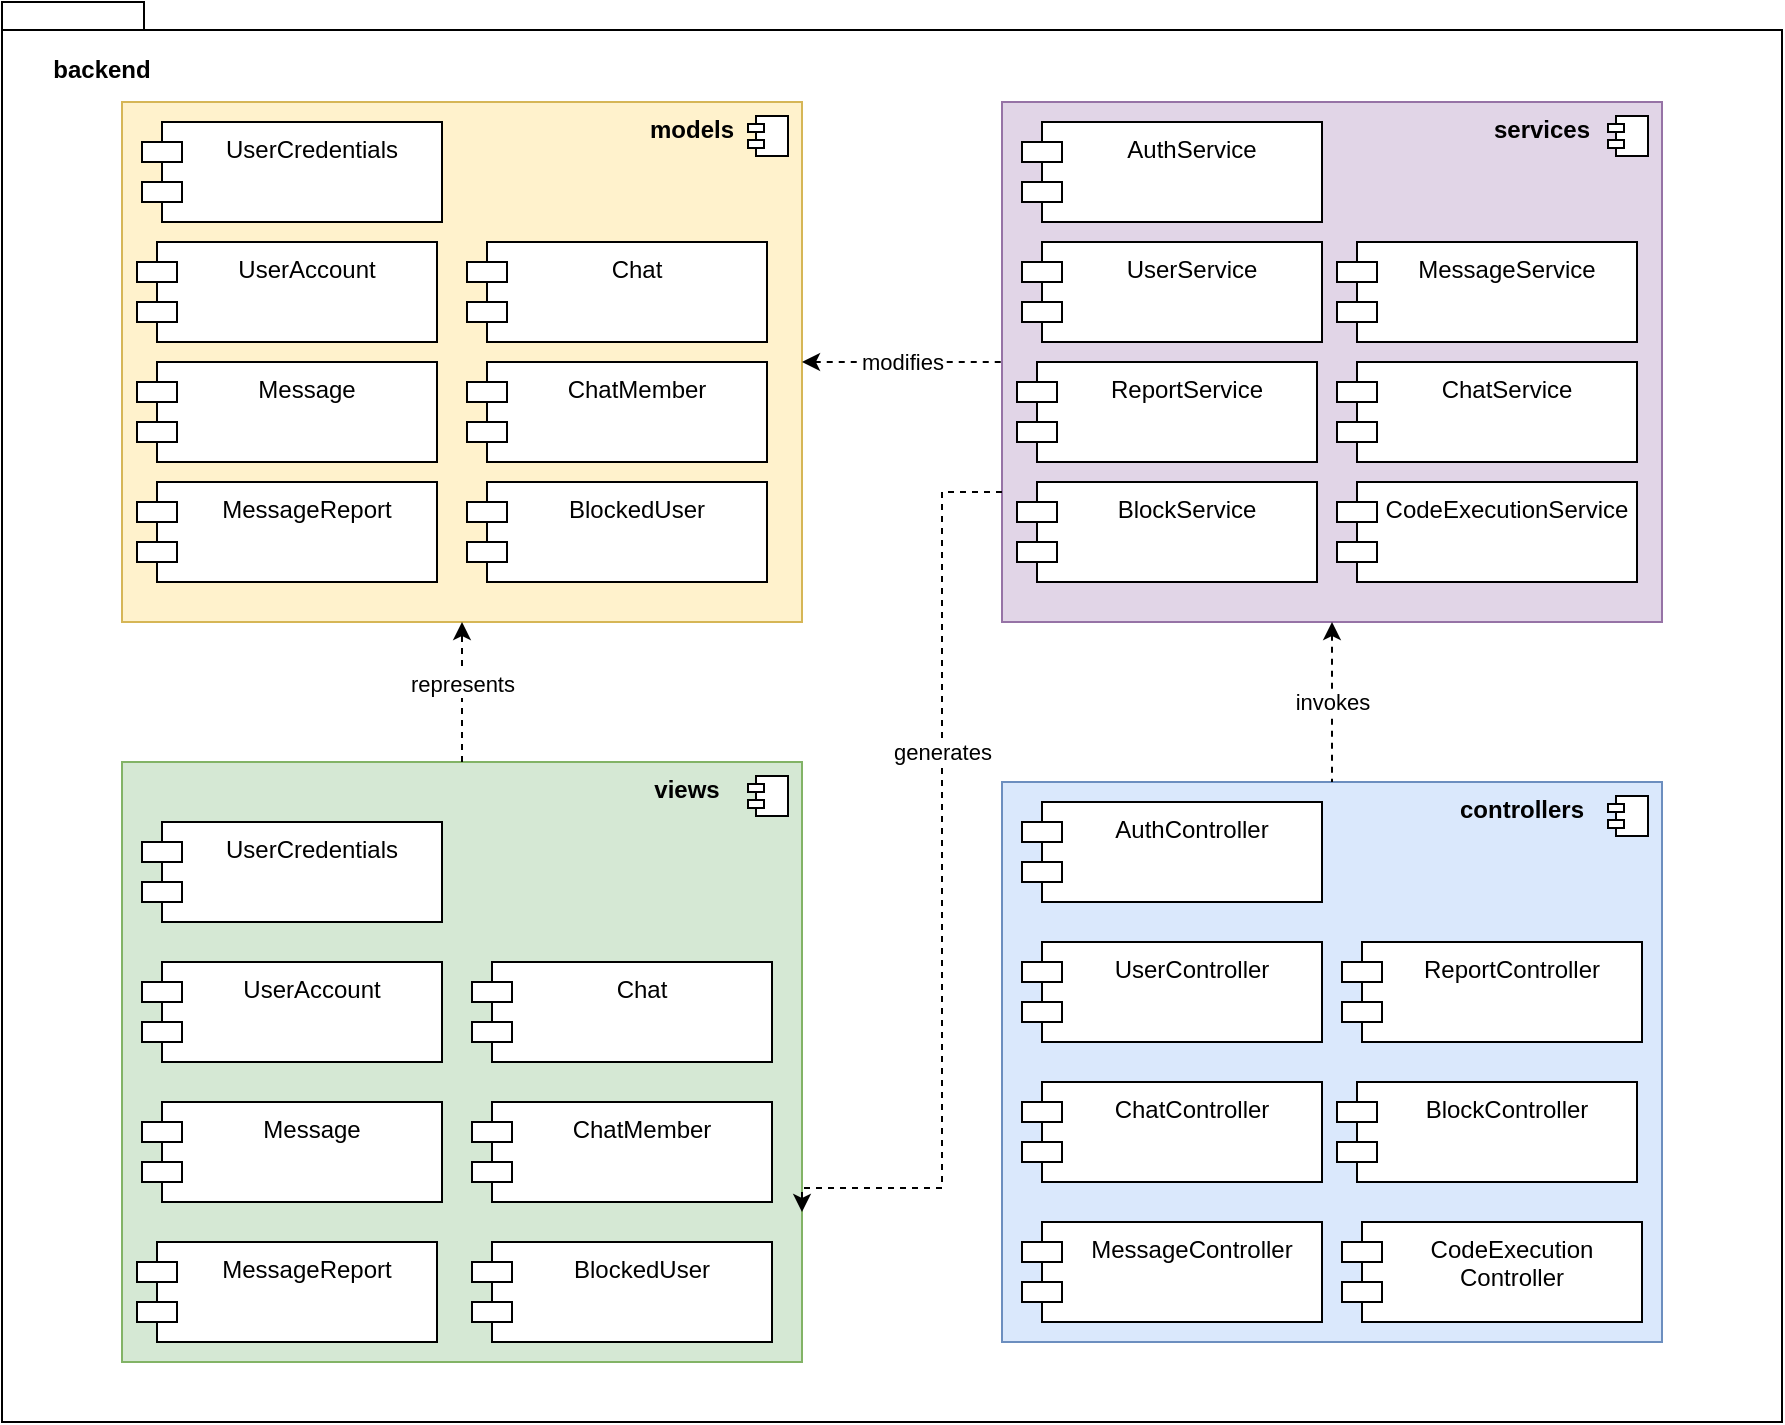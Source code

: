 <mxfile version="15.4.0" type="device"><diagram id="eWZXcK7BGuX2_y1_zWy6" name="Page-1"><mxGraphModel dx="2724" dy="592" grid="1" gridSize="10" guides="1" tooltips="1" connect="1" arrows="1" fold="1" page="1" pageScale="1" pageWidth="850" pageHeight="1100" math="0" shadow="0"><root><mxCell id="0"/><mxCell id="1" parent="0"/><mxCell id="hHokXTPhdIgllp4ShLFN-1" value="" style="shape=folder;fontStyle=1;spacingTop=10;tabWidth=40;tabHeight=14;tabPosition=left;html=1;" parent="1" vertex="1"><mxGeometry x="-1580" y="270" width="890" height="710" as="geometry"/></mxCell><mxCell id="hHokXTPhdIgllp4ShLFN-4" value="backend" style="text;align=center;fontStyle=1;verticalAlign=middle;spacingLeft=3;spacingRight=3;strokeColor=none;rotatable=0;points=[[0,0.5],[1,0.5]];portConstraint=eastwest;" parent="1" vertex="1"><mxGeometry x="-1570" y="290" width="80" height="26" as="geometry"/></mxCell><mxCell id="hHokXTPhdIgllp4ShLFN-5" value="" style="html=1;dropTarget=0;fillColor=#fff2cc;strokeColor=#d6b656;" parent="1" vertex="1"><mxGeometry x="-1520" y="320" width="340" height="260" as="geometry"/></mxCell><mxCell id="hHokXTPhdIgllp4ShLFN-6" value="" style="shape=module;jettyWidth=8;jettyHeight=4;" parent="hHokXTPhdIgllp4ShLFN-5" vertex="1"><mxGeometry x="1" width="20" height="20" relative="1" as="geometry"><mxPoint x="-27" y="7" as="offset"/></mxGeometry></mxCell><mxCell id="hHokXTPhdIgllp4ShLFN-9" value="" style="html=1;dropTarget=0;fillColor=#dae8fc;strokeColor=#6c8ebf;" parent="1" vertex="1"><mxGeometry x="-1080" y="660" width="330" height="280" as="geometry"/></mxCell><mxCell id="hHokXTPhdIgllp4ShLFN-10" value="" style="shape=module;jettyWidth=8;jettyHeight=4;" parent="hHokXTPhdIgllp4ShLFN-9" vertex="1"><mxGeometry x="1" width="20" height="20" relative="1" as="geometry"><mxPoint x="-27" y="7" as="offset"/></mxGeometry></mxCell><mxCell id="hHokXTPhdIgllp4ShLFN-11" value="" style="html=1;dropTarget=0;fillColor=#e1d5e7;strokeColor=#9673a6;" parent="1" vertex="1"><mxGeometry x="-1080" y="320" width="330" height="260" as="geometry"/></mxCell><mxCell id="hHokXTPhdIgllp4ShLFN-12" value="" style="shape=module;jettyWidth=8;jettyHeight=4;" parent="hHokXTPhdIgllp4ShLFN-11" vertex="1"><mxGeometry x="1" width="20" height="20" relative="1" as="geometry"><mxPoint x="-27" y="7" as="offset"/></mxGeometry></mxCell><mxCell id="hHokXTPhdIgllp4ShLFN-13" value="UserCredentials" style="shape=module;align=left;spacingLeft=20;align=center;verticalAlign=top;" parent="1" vertex="1"><mxGeometry x="-1510" y="330" width="150" height="50" as="geometry"/></mxCell><mxCell id="hHokXTPhdIgllp4ShLFN-16" value="UserAccount" style="shape=module;align=left;spacingLeft=20;align=center;verticalAlign=top;" parent="1" vertex="1"><mxGeometry x="-1512.5" y="390" width="150" height="50" as="geometry"/></mxCell><mxCell id="hHokXTPhdIgllp4ShLFN-17" value="models" style="text;align=center;fontStyle=1;verticalAlign=middle;spacingLeft=3;spacingRight=3;strokeColor=none;rotatable=0;points=[[0,0.5],[1,0.5]];portConstraint=eastwest;" parent="1" vertex="1"><mxGeometry x="-1275" y="320" width="80" height="26" as="geometry"/></mxCell><mxCell id="hHokXTPhdIgllp4ShLFN-18" value="Message" style="shape=module;align=left;spacingLeft=20;align=center;verticalAlign=top;" parent="1" vertex="1"><mxGeometry x="-1512.5" y="450" width="150" height="50" as="geometry"/></mxCell><mxCell id="hHokXTPhdIgllp4ShLFN-19" value="Chat" style="shape=module;align=left;spacingLeft=20;align=center;verticalAlign=top;" parent="1" vertex="1"><mxGeometry x="-1347.5" y="390" width="150" height="50" as="geometry"/></mxCell><mxCell id="hHokXTPhdIgllp4ShLFN-20" value="ChatMember" style="shape=module;align=left;spacingLeft=20;align=center;verticalAlign=top;" parent="1" vertex="1"><mxGeometry x="-1347.5" y="450" width="150" height="50" as="geometry"/></mxCell><mxCell id="hHokXTPhdIgllp4ShLFN-21" value="MessageReport" style="shape=module;align=left;spacingLeft=20;align=center;verticalAlign=top;" parent="1" vertex="1"><mxGeometry x="-1512.5" y="510" width="150" height="50" as="geometry"/></mxCell><mxCell id="hHokXTPhdIgllp4ShLFN-22" value="BlockedUser" style="shape=module;align=left;spacingLeft=20;align=center;verticalAlign=top;" parent="1" vertex="1"><mxGeometry x="-1347.5" y="510" width="150" height="50" as="geometry"/></mxCell><mxCell id="hHokXTPhdIgllp4ShLFN-24" value="services" style="text;align=center;fontStyle=1;verticalAlign=middle;spacingLeft=3;spacingRight=3;strokeColor=none;rotatable=0;points=[[0,0.5],[1,0.5]];portConstraint=eastwest;" parent="1" vertex="1"><mxGeometry x="-850" y="320" width="80" height="26" as="geometry"/></mxCell><mxCell id="hHokXTPhdIgllp4ShLFN-25" value="AuthService" style="shape=module;align=left;spacingLeft=20;align=center;verticalAlign=top;" parent="1" vertex="1"><mxGeometry x="-1070" y="330" width="150" height="50" as="geometry"/></mxCell><mxCell id="hHokXTPhdIgllp4ShLFN-27" value="ChatService" style="shape=module;align=left;spacingLeft=20;align=center;verticalAlign=top;" parent="1" vertex="1"><mxGeometry x="-912.5" y="450" width="150" height="50" as="geometry"/></mxCell><mxCell id="hHokXTPhdIgllp4ShLFN-29" value="ReportService" style="shape=module;align=left;spacingLeft=20;align=center;verticalAlign=top;" parent="1" vertex="1"><mxGeometry x="-1072.5" y="450" width="150" height="50" as="geometry"/></mxCell><mxCell id="hHokXTPhdIgllp4ShLFN-30" value="CodeExecutionService" style="shape=module;align=left;spacingLeft=20;align=center;verticalAlign=top;" parent="1" vertex="1"><mxGeometry x="-912.5" y="510" width="150" height="50" as="geometry"/></mxCell><mxCell id="hHokXTPhdIgllp4ShLFN-31" value="UserService" style="shape=module;align=left;spacingLeft=20;align=center;verticalAlign=top;" parent="1" vertex="1"><mxGeometry x="-1070" y="390" width="150" height="50" as="geometry"/></mxCell><mxCell id="hHokXTPhdIgllp4ShLFN-32" value="MessageService" style="shape=module;align=left;spacingLeft=20;align=center;verticalAlign=top;" parent="1" vertex="1"><mxGeometry x="-912.5" y="390" width="150" height="50" as="geometry"/></mxCell><mxCell id="hHokXTPhdIgllp4ShLFN-33" value="" style="html=1;dropTarget=0;fillColor=#d5e8d4;strokeColor=#82b366;" parent="1" vertex="1"><mxGeometry x="-1520" y="650" width="340" height="300" as="geometry"/></mxCell><mxCell id="hHokXTPhdIgllp4ShLFN-34" value="" style="shape=module;jettyWidth=8;jettyHeight=4;" parent="hHokXTPhdIgllp4ShLFN-33" vertex="1"><mxGeometry x="1" width="20" height="20" relative="1" as="geometry"><mxPoint x="-27" y="7" as="offset"/></mxGeometry></mxCell><mxCell id="hHokXTPhdIgllp4ShLFN-35" value="views" style="text;align=center;fontStyle=1;verticalAlign=middle;spacingLeft=3;spacingRight=3;strokeColor=none;rotatable=0;points=[[0,0.5],[1,0.5]];portConstraint=eastwest;" parent="1" vertex="1"><mxGeometry x="-1277.5" y="650" width="80" height="26" as="geometry"/></mxCell><mxCell id="hHokXTPhdIgllp4ShLFN-36" value="UserCredentials" style="shape=module;align=left;spacingLeft=20;align=center;verticalAlign=top;" parent="1" vertex="1"><mxGeometry x="-1510" y="680" width="150" height="50" as="geometry"/></mxCell><mxCell id="hHokXTPhdIgllp4ShLFN-37" value="UserAccount" style="shape=module;align=left;spacingLeft=20;align=center;verticalAlign=top;" parent="1" vertex="1"><mxGeometry x="-1510" y="750" width="150" height="50" as="geometry"/></mxCell><mxCell id="hHokXTPhdIgllp4ShLFN-38" value="Message" style="shape=module;align=left;spacingLeft=20;align=center;verticalAlign=top;" parent="1" vertex="1"><mxGeometry x="-1510" y="820" width="150" height="50" as="geometry"/></mxCell><mxCell id="hHokXTPhdIgllp4ShLFN-39" value="ChatMember" style="shape=module;align=left;spacingLeft=20;align=center;verticalAlign=top;" parent="1" vertex="1"><mxGeometry x="-1345" y="820" width="150" height="50" as="geometry"/></mxCell><mxCell id="hHokXTPhdIgllp4ShLFN-40" value="MessageReport" style="shape=module;align=left;spacingLeft=20;align=center;verticalAlign=top;" parent="1" vertex="1"><mxGeometry x="-1512.5" y="890" width="150" height="50" as="geometry"/></mxCell><mxCell id="hHokXTPhdIgllp4ShLFN-43" value="Chat" style="shape=module;align=left;spacingLeft=20;align=center;verticalAlign=top;" parent="1" vertex="1"><mxGeometry x="-1345" y="750" width="150" height="50" as="geometry"/></mxCell><mxCell id="hHokXTPhdIgllp4ShLFN-45" value="BlockedUser" style="shape=module;align=left;spacingLeft=20;align=center;verticalAlign=top;" parent="1" vertex="1"><mxGeometry x="-1345" y="890" width="150" height="50" as="geometry"/></mxCell><mxCell id="hHokXTPhdIgllp4ShLFN-46" value="AuthController" style="shape=module;align=left;spacingLeft=20;align=center;verticalAlign=top;" parent="1" vertex="1"><mxGeometry x="-1070" y="670" width="150" height="50" as="geometry"/></mxCell><mxCell id="hHokXTPhdIgllp4ShLFN-47" value="controllers" style="text;align=center;fontStyle=1;verticalAlign=middle;spacingLeft=3;spacingRight=3;strokeColor=none;rotatable=0;points=[[0,0.5],[1,0.5]];portConstraint=eastwest;" parent="1" vertex="1"><mxGeometry x="-860" y="660" width="80" height="26" as="geometry"/></mxCell><mxCell id="hHokXTPhdIgllp4ShLFN-49" value="ChatController" style="shape=module;align=left;spacingLeft=20;align=center;verticalAlign=top;" parent="1" vertex="1"><mxGeometry x="-1070" y="810" width="150" height="50" as="geometry"/></mxCell><mxCell id="hHokXTPhdIgllp4ShLFN-50" value="MessageController" style="shape=module;align=left;spacingLeft=20;align=center;verticalAlign=top;" parent="1" vertex="1"><mxGeometry x="-1070" y="880" width="150" height="50" as="geometry"/></mxCell><mxCell id="hHokXTPhdIgllp4ShLFN-51" value="ReportController" style="shape=module;align=left;spacingLeft=20;align=center;verticalAlign=top;" parent="1" vertex="1"><mxGeometry x="-910" y="740" width="150" height="50" as="geometry"/></mxCell><mxCell id="hHokXTPhdIgllp4ShLFN-52" value="UserController" style="shape=module;align=left;spacingLeft=20;align=center;verticalAlign=top;" parent="1" vertex="1"><mxGeometry x="-1070" y="740" width="150" height="50" as="geometry"/></mxCell><mxCell id="hHokXTPhdIgllp4ShLFN-53" value="CodeExecution&#10;Controller" style="shape=module;align=left;spacingLeft=20;align=center;verticalAlign=top;" parent="1" vertex="1"><mxGeometry x="-910" y="880" width="150" height="50" as="geometry"/></mxCell><mxCell id="hHokXTPhdIgllp4ShLFN-63" value="modifies" style="endArrow=none;dashed=1;html=1;rounded=0;edgeStyle=orthogonalEdgeStyle;entryX=0;entryY=0.5;entryDx=0;entryDy=0;startArrow=classic;startFill=1;" parent="1" source="hHokXTPhdIgllp4ShLFN-5" target="hHokXTPhdIgllp4ShLFN-11" edge="1"><mxGeometry width="50" height="50" relative="1" as="geometry"><mxPoint x="-1210" y="250" as="sourcePoint"/><mxPoint x="-1160" y="200" as="targetPoint"/></mxGeometry></mxCell><mxCell id="hHokXTPhdIgllp4ShLFN-65" value="invokes" style="endArrow=none;dashed=1;html=1;rounded=0;edgeStyle=orthogonalEdgeStyle;exitX=0.5;exitY=1;exitDx=0;exitDy=0;entryX=0.5;entryY=0;entryDx=0;entryDy=0;startArrow=classic;startFill=1;" parent="1" source="hHokXTPhdIgllp4ShLFN-11" target="hHokXTPhdIgllp4ShLFN-9" edge="1"><mxGeometry width="50" height="50" relative="1" as="geometry"><mxPoint x="-530" y="550" as="sourcePoint"/><mxPoint x="-480" y="500" as="targetPoint"/><Array as="points"><mxPoint x="-915" y="620"/><mxPoint x="-915" y="620"/></Array></mxGeometry></mxCell><mxCell id="hHokXTPhdIgllp4ShLFN-69" value="represents" style="endArrow=classic;dashed=1;html=1;rounded=0;edgeStyle=orthogonalEdgeStyle;entryX=0.5;entryY=1;entryDx=0;entryDy=0;startArrow=none;startFill=0;endFill=1;exitX=0.5;exitY=0;exitDx=0;exitDy=0;" parent="1" source="hHokXTPhdIgllp4ShLFN-33" target="hHokXTPhdIgllp4ShLFN-5" edge="1"><mxGeometry x="0.117" width="50" height="50" relative="1" as="geometry"><mxPoint x="-1150" y="650" as="sourcePoint"/><mxPoint x="-1100" y="600" as="targetPoint"/><Array as="points"><mxPoint x="-1350" y="610"/><mxPoint x="-1350" y="610"/></Array><mxPoint as="offset"/></mxGeometry></mxCell><mxCell id="hHokXTPhdIgllp4ShLFN-70" value="generates" style="endArrow=classic;dashed=1;html=1;rounded=0;edgeStyle=orthogonalEdgeStyle;exitX=0;exitY=0.75;exitDx=0;exitDy=0;entryX=1;entryY=0.75;entryDx=0;entryDy=0;startArrow=none;startFill=0;endFill=1;" parent="1" source="hHokXTPhdIgllp4ShLFN-11" target="hHokXTPhdIgllp4ShLFN-33" edge="1"><mxGeometry x="-0.307" width="50" height="50" relative="1" as="geometry"><mxPoint x="-660" y="560" as="sourcePoint"/><mxPoint x="-610" y="510" as="targetPoint"/><Array as="points"><mxPoint x="-1110" y="515"/><mxPoint x="-1110" y="863"/></Array><mxPoint as="offset"/></mxGeometry></mxCell><mxCell id="MlAwbTL00X88zEZrupyY-1" value="BlockController" style="shape=module;align=left;spacingLeft=20;align=center;verticalAlign=top;" parent="1" vertex="1"><mxGeometry x="-912.5" y="810" width="150" height="50" as="geometry"/></mxCell><mxCell id="MlAwbTL00X88zEZrupyY-2" value="BlockService" style="shape=module;align=left;spacingLeft=20;align=center;verticalAlign=top;" parent="1" vertex="1"><mxGeometry x="-1072.5" y="510" width="150" height="50" as="geometry"/></mxCell></root></mxGraphModel></diagram></mxfile>